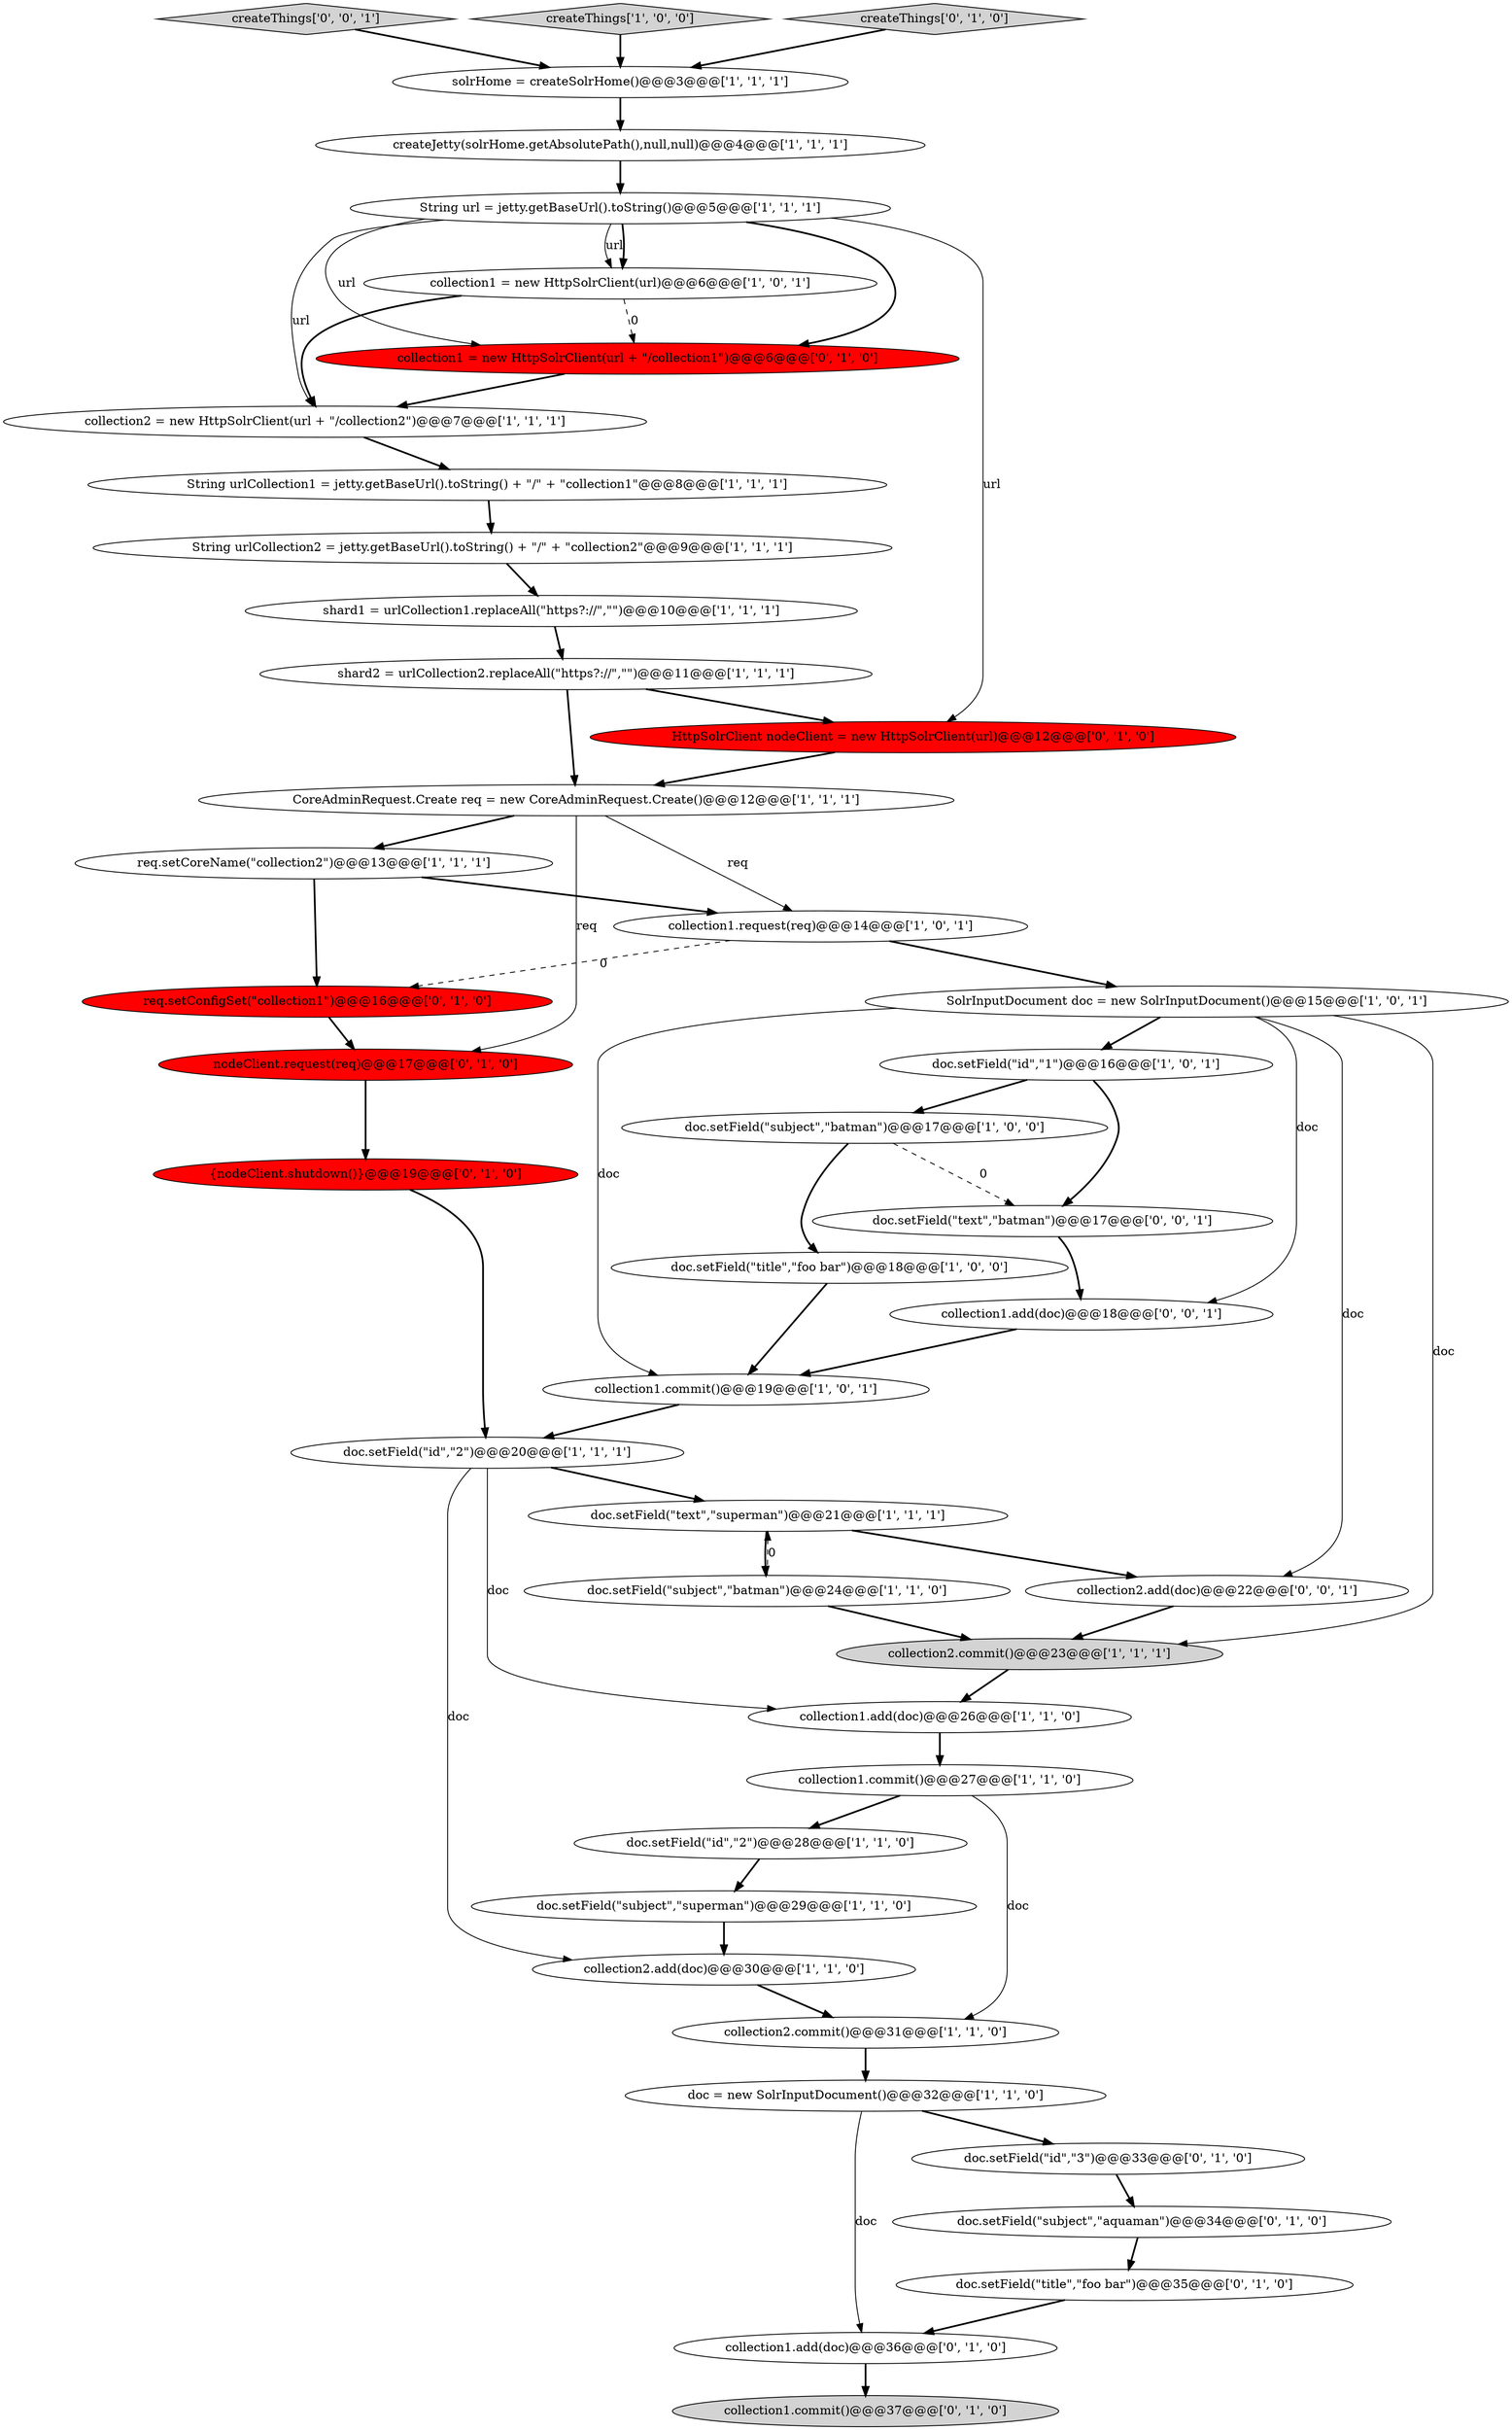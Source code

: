 digraph {
37 [style = filled, label = "HttpSolrClient nodeClient = new HttpSolrClient(url)@@@12@@@['0', '1', '0']", fillcolor = red, shape = ellipse image = "AAA1AAABBB2BBB"];
12 [style = filled, label = "collection1 = new HttpSolrClient(url)@@@6@@@['1', '0', '1']", fillcolor = white, shape = ellipse image = "AAA0AAABBB1BBB"];
38 [style = filled, label = "{nodeClient.shutdown()}@@@19@@@['0', '1', '0']", fillcolor = red, shape = ellipse image = "AAA1AAABBB2BBB"];
30 [style = filled, label = "doc.setField(\"id\",\"3\")@@@33@@@['0', '1', '0']", fillcolor = white, shape = ellipse image = "AAA0AAABBB2BBB"];
13 [style = filled, label = "doc.setField(\"id\",\"2\")@@@28@@@['1', '1', '0']", fillcolor = white, shape = ellipse image = "AAA0AAABBB1BBB"];
2 [style = filled, label = "doc.setField(\"subject\",\"superman\")@@@29@@@['1', '1', '0']", fillcolor = white, shape = ellipse image = "AAA0AAABBB1BBB"];
23 [style = filled, label = "collection1.add(doc)@@@26@@@['1', '1', '0']", fillcolor = white, shape = ellipse image = "AAA0AAABBB1BBB"];
27 [style = filled, label = "collection1.commit()@@@19@@@['1', '0', '1']", fillcolor = white, shape = ellipse image = "AAA0AAABBB1BBB"];
41 [style = filled, label = "collection2.add(doc)@@@22@@@['0', '0', '1']", fillcolor = white, shape = ellipse image = "AAA0AAABBB3BBB"];
16 [style = filled, label = "doc.setField(\"id\",\"2\")@@@20@@@['1', '1', '1']", fillcolor = white, shape = ellipse image = "AAA0AAABBB1BBB"];
19 [style = filled, label = "collection2.add(doc)@@@30@@@['1', '1', '0']", fillcolor = white, shape = ellipse image = "AAA0AAABBB1BBB"];
8 [style = filled, label = "shard1 = urlCollection1.replaceAll(\"https?://\",\"\")@@@10@@@['1', '1', '1']", fillcolor = white, shape = ellipse image = "AAA0AAABBB1BBB"];
25 [style = filled, label = "collection1.commit()@@@27@@@['1', '1', '0']", fillcolor = white, shape = ellipse image = "AAA0AAABBB1BBB"];
3 [style = filled, label = "CoreAdminRequest.Create req = new CoreAdminRequest.Create()@@@12@@@['1', '1', '1']", fillcolor = white, shape = ellipse image = "AAA0AAABBB1BBB"];
24 [style = filled, label = "String urlCollection1 = jetty.getBaseUrl().toString() + \"/\" + \"collection1\"@@@8@@@['1', '1', '1']", fillcolor = white, shape = ellipse image = "AAA0AAABBB1BBB"];
26 [style = filled, label = "doc = new SolrInputDocument()@@@32@@@['1', '1', '0']", fillcolor = white, shape = ellipse image = "AAA0AAABBB1BBB"];
35 [style = filled, label = "collection1 = new HttpSolrClient(url + \"/collection1\")@@@6@@@['0', '1', '0']", fillcolor = red, shape = ellipse image = "AAA1AAABBB2BBB"];
39 [style = filled, label = "doc.setField(\"subject\",\"aquaman\")@@@34@@@['0', '1', '0']", fillcolor = white, shape = ellipse image = "AAA0AAABBB2BBB"];
7 [style = filled, label = "solrHome = createSolrHome()@@@3@@@['1', '1', '1']", fillcolor = white, shape = ellipse image = "AAA0AAABBB1BBB"];
17 [style = filled, label = "shard2 = urlCollection2.replaceAll(\"https?://\",\"\")@@@11@@@['1', '1', '1']", fillcolor = white, shape = ellipse image = "AAA0AAABBB1BBB"];
42 [style = filled, label = "createThings['0', '0', '1']", fillcolor = lightgray, shape = diamond image = "AAA0AAABBB3BBB"];
20 [style = filled, label = "collection2 = new HttpSolrClient(url + \"/collection2\")@@@7@@@['1', '1', '1']", fillcolor = white, shape = ellipse image = "AAA0AAABBB1BBB"];
31 [style = filled, label = "collection1.commit()@@@37@@@['0', '1', '0']", fillcolor = lightgray, shape = ellipse image = "AAA0AAABBB2BBB"];
22 [style = filled, label = "doc.setField(\"text\",\"superman\")@@@21@@@['1', '1', '1']", fillcolor = white, shape = ellipse image = "AAA0AAABBB1BBB"];
29 [style = filled, label = "req.setConfigSet(\"collection1\")@@@16@@@['0', '1', '0']", fillcolor = red, shape = ellipse image = "AAA1AAABBB2BBB"];
32 [style = filled, label = "doc.setField(\"title\",\"foo bar\")@@@35@@@['0', '1', '0']", fillcolor = white, shape = ellipse image = "AAA0AAABBB2BBB"];
18 [style = filled, label = "doc.setField(\"subject\",\"batman\")@@@17@@@['1', '0', '0']", fillcolor = white, shape = ellipse image = "AAA0AAABBB1BBB"];
0 [style = filled, label = "String urlCollection2 = jetty.getBaseUrl().toString() + \"/\" + \"collection2\"@@@9@@@['1', '1', '1']", fillcolor = white, shape = ellipse image = "AAA0AAABBB1BBB"];
14 [style = filled, label = "doc.setField(\"subject\",\"batman\")@@@24@@@['1', '1', '0']", fillcolor = white, shape = ellipse image = "AAA0AAABBB1BBB"];
1 [style = filled, label = "collection1.request(req)@@@14@@@['1', '0', '1']", fillcolor = white, shape = ellipse image = "AAA0AAABBB1BBB"];
4 [style = filled, label = "doc.setField(\"id\",\"1\")@@@16@@@['1', '0', '1']", fillcolor = white, shape = ellipse image = "AAA0AAABBB1BBB"];
10 [style = filled, label = "doc.setField(\"title\",\"foo bar\")@@@18@@@['1', '0', '0']", fillcolor = white, shape = ellipse image = "AAA0AAABBB1BBB"];
6 [style = filled, label = "SolrInputDocument doc = new SolrInputDocument()@@@15@@@['1', '0', '1']", fillcolor = white, shape = ellipse image = "AAA0AAABBB1BBB"];
15 [style = filled, label = "req.setCoreName(\"collection2\")@@@13@@@['1', '1', '1']", fillcolor = white, shape = ellipse image = "AAA0AAABBB1BBB"];
28 [style = filled, label = "collection2.commit()@@@23@@@['1', '1', '1']", fillcolor = lightgray, shape = ellipse image = "AAA0AAABBB1BBB"];
36 [style = filled, label = "collection1.add(doc)@@@36@@@['0', '1', '0']", fillcolor = white, shape = ellipse image = "AAA0AAABBB2BBB"];
11 [style = filled, label = "String url = jetty.getBaseUrl().toString()@@@5@@@['1', '1', '1']", fillcolor = white, shape = ellipse image = "AAA0AAABBB1BBB"];
9 [style = filled, label = "createJetty(solrHome.getAbsolutePath(),null,null)@@@4@@@['1', '1', '1']", fillcolor = white, shape = ellipse image = "AAA0AAABBB1BBB"];
21 [style = filled, label = "collection2.commit()@@@31@@@['1', '1', '0']", fillcolor = white, shape = ellipse image = "AAA0AAABBB1BBB"];
5 [style = filled, label = "createThings['1', '0', '0']", fillcolor = lightgray, shape = diamond image = "AAA0AAABBB1BBB"];
34 [style = filled, label = "createThings['0', '1', '0']", fillcolor = lightgray, shape = diamond image = "AAA0AAABBB2BBB"];
33 [style = filled, label = "nodeClient.request(req)@@@17@@@['0', '1', '0']", fillcolor = red, shape = ellipse image = "AAA1AAABBB2BBB"];
43 [style = filled, label = "doc.setField(\"text\",\"batman\")@@@17@@@['0', '0', '1']", fillcolor = white, shape = ellipse image = "AAA0AAABBB3BBB"];
40 [style = filled, label = "collection1.add(doc)@@@18@@@['0', '0', '1']", fillcolor = white, shape = ellipse image = "AAA0AAABBB3BBB"];
18->43 [style = dashed, label="0"];
6->40 [style = solid, label="doc"];
23->25 [style = bold, label=""];
2->19 [style = bold, label=""];
4->43 [style = bold, label=""];
25->21 [style = solid, label="doc"];
9->11 [style = bold, label=""];
12->35 [style = dashed, label="0"];
25->13 [style = bold, label=""];
35->20 [style = bold, label=""];
24->0 [style = bold, label=""];
10->27 [style = bold, label=""];
6->28 [style = solid, label="doc"];
11->12 [style = solid, label="url"];
36->31 [style = bold, label=""];
3->33 [style = solid, label="req"];
38->16 [style = bold, label=""];
22->41 [style = bold, label=""];
1->29 [style = dashed, label="0"];
12->20 [style = bold, label=""];
34->7 [style = bold, label=""];
14->22 [style = dashed, label="0"];
14->28 [style = bold, label=""];
11->12 [style = bold, label=""];
3->15 [style = bold, label=""];
4->18 [style = bold, label=""];
27->16 [style = bold, label=""];
16->22 [style = bold, label=""];
17->37 [style = bold, label=""];
3->1 [style = solid, label="req"];
6->41 [style = solid, label="doc"];
11->35 [style = bold, label=""];
37->3 [style = bold, label=""];
41->28 [style = bold, label=""];
26->30 [style = bold, label=""];
7->9 [style = bold, label=""];
8->17 [style = bold, label=""];
43->40 [style = bold, label=""];
6->4 [style = bold, label=""];
21->26 [style = bold, label=""];
11->35 [style = solid, label="url"];
11->37 [style = solid, label="url"];
29->33 [style = bold, label=""];
1->6 [style = bold, label=""];
16->19 [style = solid, label="doc"];
18->10 [style = bold, label=""];
28->23 [style = bold, label=""];
40->27 [style = bold, label=""];
39->32 [style = bold, label=""];
0->8 [style = bold, label=""];
26->36 [style = solid, label="doc"];
17->3 [style = bold, label=""];
11->20 [style = solid, label="url"];
30->39 [style = bold, label=""];
32->36 [style = bold, label=""];
5->7 [style = bold, label=""];
33->38 [style = bold, label=""];
6->27 [style = solid, label="doc"];
16->23 [style = solid, label="doc"];
42->7 [style = bold, label=""];
22->14 [style = bold, label=""];
20->24 [style = bold, label=""];
15->29 [style = bold, label=""];
13->2 [style = bold, label=""];
15->1 [style = bold, label=""];
19->21 [style = bold, label=""];
}
